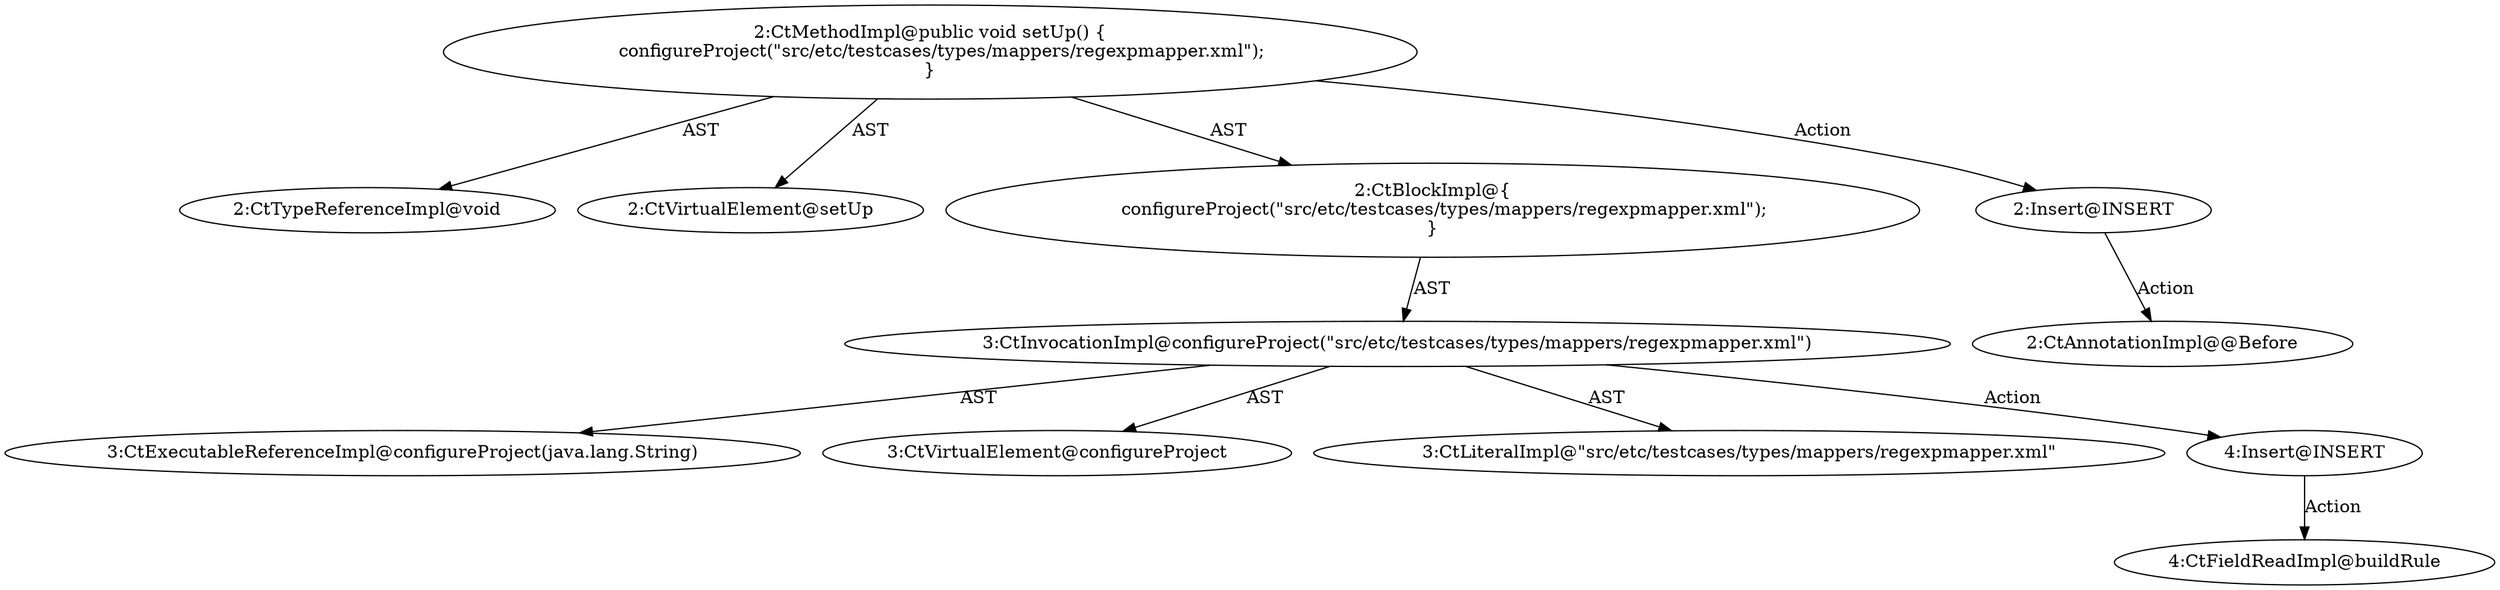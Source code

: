digraph "setUp#?" {
0 [label="2:CtTypeReferenceImpl@void" shape=ellipse]
1 [label="2:CtVirtualElement@setUp" shape=ellipse]
2 [label="3:CtExecutableReferenceImpl@configureProject(java.lang.String)" shape=ellipse]
3 [label="3:CtVirtualElement@configureProject" shape=ellipse]
4 [label="3:CtLiteralImpl@\"src/etc/testcases/types/mappers/regexpmapper.xml\"" shape=ellipse]
5 [label="3:CtInvocationImpl@configureProject(\"src/etc/testcases/types/mappers/regexpmapper.xml\")" shape=ellipse]
6 [label="2:CtBlockImpl@\{
    configureProject(\"src/etc/testcases/types/mappers/regexpmapper.xml\");
\}" shape=ellipse]
7 [label="2:CtMethodImpl@public void setUp() \{
    configureProject(\"src/etc/testcases/types/mappers/regexpmapper.xml\");
\}" shape=ellipse]
8 [label="2:Insert@INSERT" shape=ellipse]
9 [label="2:CtAnnotationImpl@@Before" shape=ellipse]
10 [label="4:Insert@INSERT" shape=ellipse]
11 [label="4:CtFieldReadImpl@buildRule" shape=ellipse]
5 -> 3 [label="AST"];
5 -> 2 [label="AST"];
5 -> 4 [label="AST"];
5 -> 10 [label="Action"];
6 -> 5 [label="AST"];
7 -> 1 [label="AST"];
7 -> 0 [label="AST"];
7 -> 6 [label="AST"];
7 -> 8 [label="Action"];
8 -> 9 [label="Action"];
10 -> 11 [label="Action"];
}